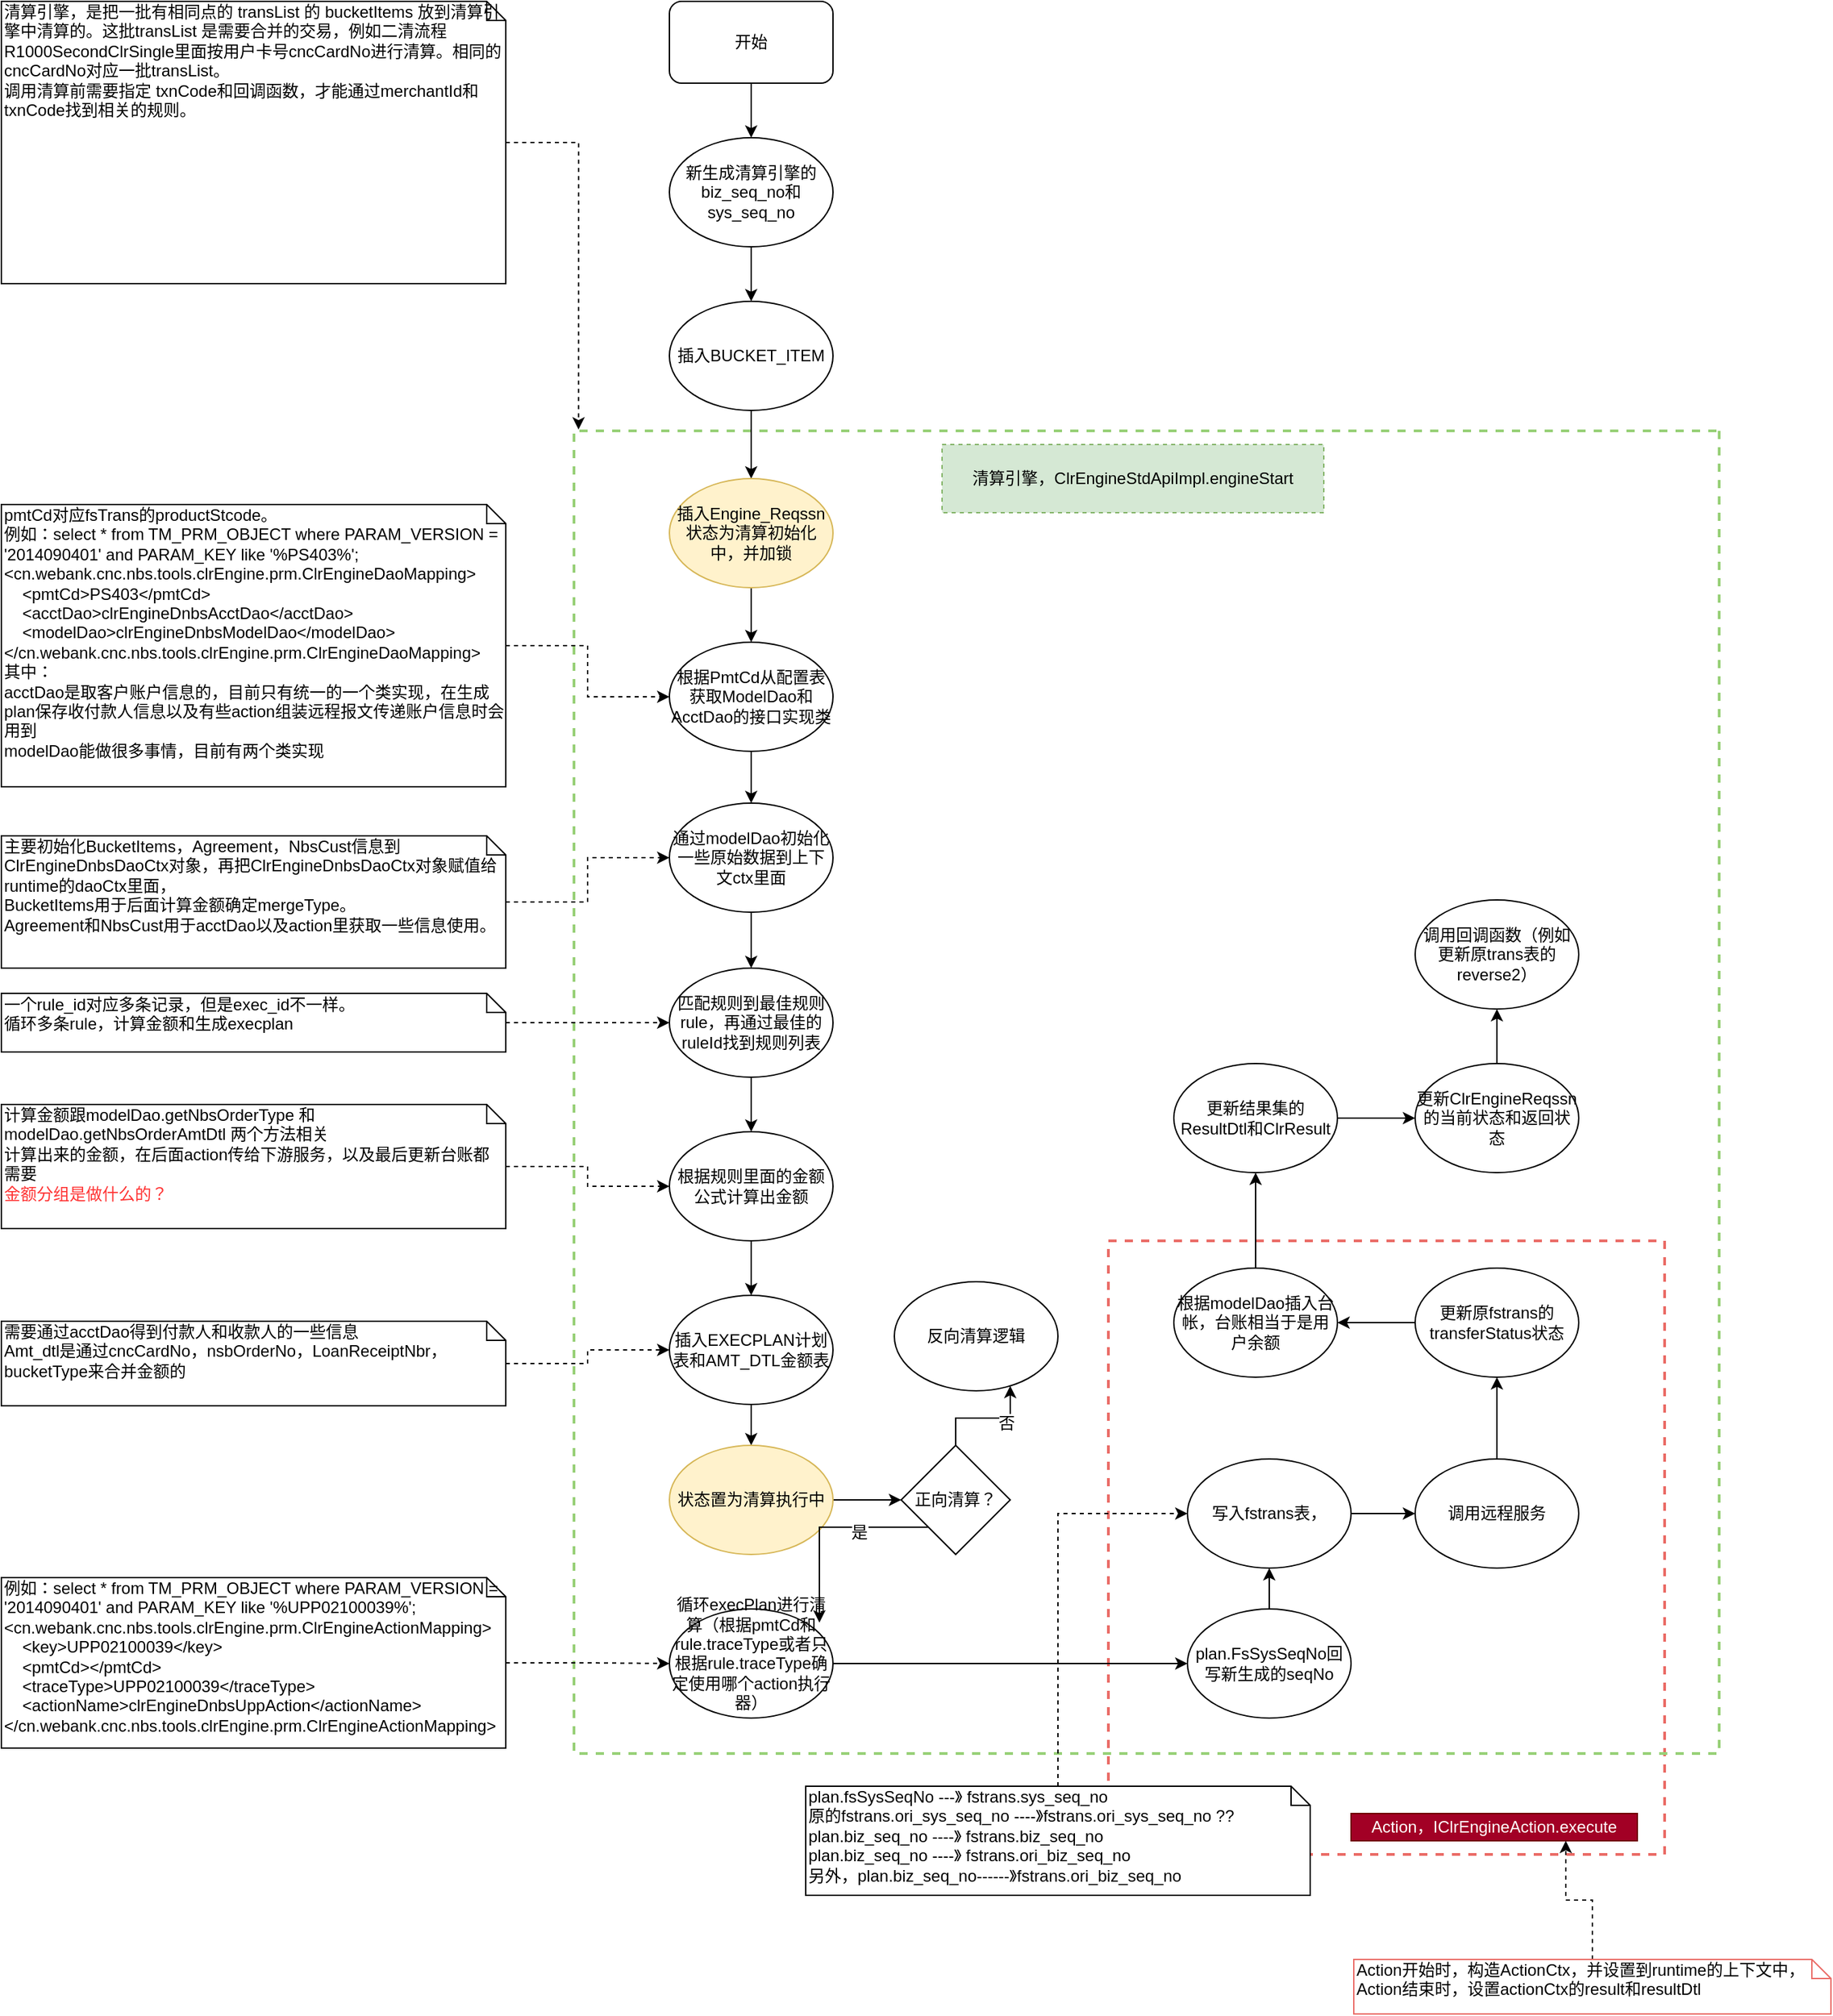 <mxfile version="10.6.1" type="github"><diagram id="alFJYCYSJjcQ0Y1QCdCz" name="ç¬¬ 1 é¡µ"><mxGraphModel dx="2220" dy="770" grid="1" gridSize="10" guides="1" tooltips="1" connect="1" arrows="1" fold="1" page="1" pageScale="1" pageWidth="827" pageHeight="1169" math="0" shadow="0"><root><mxCell id="0"/><mxCell id="1" parent="0"/><mxCell id="IjZQBaDqgQylDI38y9SU-66" value="" style="rounded=0;whiteSpace=wrap;html=1;dashed=1;fillColor=none;direction=south;strokeColor=#EA6B66;strokeWidth=2;" parent="1" vertex="1"><mxGeometry x="602" y="920" width="408" height="450" as="geometry"/></mxCell><mxCell id="IjZQBaDqgQylDI38y9SU-50" value="" style="rounded=0;whiteSpace=wrap;html=1;dashed=1;fillColor=none;direction=south;strokeColor=#97D077;strokeWidth=2;" parent="1" vertex="1"><mxGeometry x="210" y="326" width="840" height="970" as="geometry"/></mxCell><mxCell id="IjZQBaDqgQylDI38y9SU-12" value="" style="edgeStyle=orthogonalEdgeStyle;rounded=0;orthogonalLoop=1;jettySize=auto;html=1;" parent="1" source="IjZQBaDqgQylDI38y9SU-1" target="IjZQBaDqgQylDI38y9SU-11" edge="1"><mxGeometry relative="1" as="geometry"/></mxCell><mxCell id="IjZQBaDqgQylDI38y9SU-1" value="开始" style="rounded=1;whiteSpace=wrap;html=1;" parent="1" vertex="1"><mxGeometry x="280" y="11" width="120" height="60" as="geometry"/></mxCell><mxCell id="IjZQBaDqgQylDI38y9SU-9" value="" style="edgeStyle=orthogonalEdgeStyle;rounded=0;orthogonalLoop=1;jettySize=auto;html=1;" parent="1" source="IjZQBaDqgQylDI38y9SU-2" target="IjZQBaDqgQylDI38y9SU-3" edge="1"><mxGeometry relative="1" as="geometry"/></mxCell><mxCell id="IjZQBaDqgQylDI38y9SU-2" value="插入BUCKET_ITEM" style="ellipse;whiteSpace=wrap;html=1;" parent="1" vertex="1"><mxGeometry x="280" y="231" width="120" height="80" as="geometry"/></mxCell><mxCell id="IjZQBaDqgQylDI38y9SU-10" value="" style="edgeStyle=orthogonalEdgeStyle;rounded=0;orthogonalLoop=1;jettySize=auto;html=1;" parent="1" source="IjZQBaDqgQylDI38y9SU-3" target="IjZQBaDqgQylDI38y9SU-4" edge="1"><mxGeometry relative="1" as="geometry"/></mxCell><mxCell id="IjZQBaDqgQylDI38y9SU-3" value="&lt;div&gt;插入Engine_Reqssn&lt;/div&gt;&lt;div&gt;状态为清算初始化中，并加锁&lt;/div&gt;" style="ellipse;whiteSpace=wrap;html=1;fillColor=#fff2cc;strokeColor=#d6b656;" parent="1" vertex="1"><mxGeometry x="280" y="361" width="120" height="80" as="geometry"/></mxCell><mxCell id="IjZQBaDqgQylDI38y9SU-15" value="" style="edgeStyle=orthogonalEdgeStyle;rounded=0;orthogonalLoop=1;jettySize=auto;html=1;" parent="1" source="IjZQBaDqgQylDI38y9SU-4" target="IjZQBaDqgQylDI38y9SU-14" edge="1"><mxGeometry relative="1" as="geometry"/></mxCell><mxCell id="IjZQBaDqgQylDI38y9SU-4" value="根据PmtCd从配置表获取ModelDao和AcctDao的接口实现类" style="ellipse;whiteSpace=wrap;html=1;" parent="1" vertex="1"><mxGeometry x="280" y="481" width="120" height="80" as="geometry"/></mxCell><mxCell id="IjZQBaDqgQylDI38y9SU-7" value="" style="edgeStyle=orthogonalEdgeStyle;rounded=0;orthogonalLoop=1;jettySize=auto;html=1;entryX=0;entryY=0.5;entryDx=0;entryDy=0;dashed=1;" parent="1" source="IjZQBaDqgQylDI38y9SU-5" target="IjZQBaDqgQylDI38y9SU-4" edge="1"><mxGeometry relative="1" as="geometry"><mxPoint x="240" y="521" as="targetPoint"/></mxGeometry></mxCell><mxCell id="IjZQBaDqgQylDI38y9SU-5" value="pmtCd对应fsTrans的productStcode。&lt;br&gt;例如：select * from TM_PRM_OBJECT where PARAM_VERSION = '2014090401' and PARAM_KEY like '%PS403%';&lt;br&gt;&amp;lt;cn.webank.cnc.nbs.tools.clrEngine.prm.ClrEngineDaoMapping&amp;gt;&lt;br&gt;&amp;nbsp;&amp;nbsp;&amp;nbsp; &amp;lt;pmtCd&amp;gt;PS403&amp;lt;/pmtCd&amp;gt;&lt;br&gt;&amp;nbsp;&amp;nbsp;&amp;nbsp; &amp;lt;acctDao&amp;gt;clrEngineDnbsAcctDao&amp;lt;/acctDao&amp;gt;&lt;br&gt;&amp;nbsp;&amp;nbsp;&amp;nbsp; &amp;lt;modelDao&amp;gt;clrEngineDnbsModelDao&amp;lt;/modelDao&amp;gt;&lt;br&gt;&lt;div&gt;&amp;lt;/cn.webank.cnc.nbs.tools.clrEngine.prm.ClrEngineDaoMapping&amp;gt;&lt;/div&gt;&lt;div&gt;其中：&lt;/div&gt;&lt;div&gt;acctDao是取客户账户信息的，目前只有统一的一个类实现，在生成plan保存收付款人信息以及有些action组装远程报文传递账户信息时会用到&lt;/div&gt;&lt;div&gt;modelDao能做很多事情，目前有两个类实现&lt;br&gt;&lt;/div&gt;" style="shape=note;whiteSpace=wrap;html=1;size=14;verticalAlign=top;align=left;spacingTop=-6;" parent="1" vertex="1"><mxGeometry x="-210" y="380" width="370" height="207" as="geometry"/></mxCell><mxCell id="IjZQBaDqgQylDI38y9SU-13" value="" style="edgeStyle=orthogonalEdgeStyle;rounded=0;orthogonalLoop=1;jettySize=auto;html=1;" parent="1" source="IjZQBaDqgQylDI38y9SU-11" target="IjZQBaDqgQylDI38y9SU-2" edge="1"><mxGeometry relative="1" as="geometry"/></mxCell><mxCell id="IjZQBaDqgQylDI38y9SU-11" value="新生成清算引擎的biz_seq_no和sys_seq_no" style="ellipse;whiteSpace=wrap;html=1;" parent="1" vertex="1"><mxGeometry x="280" y="111" width="120" height="80" as="geometry"/></mxCell><mxCell id="IjZQBaDqgQylDI38y9SU-18" value="" style="edgeStyle=orthogonalEdgeStyle;rounded=0;orthogonalLoop=1;jettySize=auto;html=1;" parent="1" source="IjZQBaDqgQylDI38y9SU-14" target="IjZQBaDqgQylDI38y9SU-17" edge="1"><mxGeometry relative="1" as="geometry"/></mxCell><mxCell id="IjZQBaDqgQylDI38y9SU-14" value="通过modelDao初始化一些原始数据到上下文ctx里面" style="ellipse;whiteSpace=wrap;html=1;" parent="1" vertex="1"><mxGeometry x="280" y="599" width="120" height="80" as="geometry"/></mxCell><mxCell id="IjZQBaDqgQylDI38y9SU-21" value="" style="edgeStyle=orthogonalEdgeStyle;rounded=0;orthogonalLoop=1;jettySize=auto;html=1;" parent="1" source="IjZQBaDqgQylDI38y9SU-17" target="IjZQBaDqgQylDI38y9SU-19" edge="1"><mxGeometry relative="1" as="geometry"/></mxCell><mxCell id="IjZQBaDqgQylDI38y9SU-17" value="匹配规则到最佳规则rule，再通过最佳的ruleId找到规则列表" style="ellipse;whiteSpace=wrap;html=1;" parent="1" vertex="1"><mxGeometry x="280" y="720" width="120" height="80" as="geometry"/></mxCell><mxCell id="IjZQBaDqgQylDI38y9SU-22" value="" style="edgeStyle=orthogonalEdgeStyle;rounded=0;orthogonalLoop=1;jettySize=auto;html=1;" parent="1" source="IjZQBaDqgQylDI38y9SU-19" target="IjZQBaDqgQylDI38y9SU-20" edge="1"><mxGeometry relative="1" as="geometry"/></mxCell><mxCell id="IjZQBaDqgQylDI38y9SU-19" value="根据规则里面的金额公式计算出金额" style="ellipse;whiteSpace=wrap;html=1;" parent="1" vertex="1"><mxGeometry x="280" y="840" width="120" height="80" as="geometry"/></mxCell><mxCell id="IjZQBaDqgQylDI38y9SU-24" value="" style="edgeStyle=orthogonalEdgeStyle;rounded=0;orthogonalLoop=1;jettySize=auto;html=1;" parent="1" source="IjZQBaDqgQylDI38y9SU-20" target="IjZQBaDqgQylDI38y9SU-23" edge="1"><mxGeometry relative="1" as="geometry"/></mxCell><mxCell id="IjZQBaDqgQylDI38y9SU-20" value="插入EXECPLAN计划表和AMT_DTL金额表" style="ellipse;whiteSpace=wrap;html=1;" parent="1" vertex="1"><mxGeometry x="280" y="960" width="120" height="80" as="geometry"/></mxCell><mxCell id="IjZQBaDqgQylDI38y9SU-56" value="" style="edgeStyle=orthogonalEdgeStyle;rounded=0;orthogonalLoop=1;jettySize=auto;html=1;" parent="1" source="IjZQBaDqgQylDI38y9SU-23" target="IjZQBaDqgQylDI38y9SU-55" edge="1"><mxGeometry relative="1" as="geometry"/></mxCell><mxCell id="IjZQBaDqgQylDI38y9SU-23" value="状态置为清算执行中" style="ellipse;whiteSpace=wrap;html=1;fillColor=#fff2cc;strokeColor=#d6b656;" parent="1" vertex="1"><mxGeometry x="280" y="1070" width="120" height="80" as="geometry"/></mxCell><mxCell id="IjZQBaDqgQylDI38y9SU-35" value="" style="edgeStyle=orthogonalEdgeStyle;rounded=0;orthogonalLoop=1;jettySize=auto;html=1;" parent="1" source="IjZQBaDqgQylDI38y9SU-25" target="IjZQBaDqgQylDI38y9SU-30" edge="1"><mxGeometry relative="1" as="geometry"/></mxCell><mxCell id="IjZQBaDqgQylDI38y9SU-25" value="&lt;div&gt;循环execPlan进行清算（根据pmtCd和rule.traceType或者只根据rule.traceType确定使用哪个action执行器）&lt;br&gt;&lt;/div&gt;&lt;div&gt;&lt;br&gt;&lt;/div&gt;" style="ellipse;whiteSpace=wrap;html=1;" parent="1" vertex="1"><mxGeometry x="280" y="1190" width="120" height="80" as="geometry"/></mxCell><mxCell id="IjZQBaDqgQylDI38y9SU-29" value="" style="edgeStyle=orthogonalEdgeStyle;rounded=0;orthogonalLoop=1;jettySize=auto;html=1;dashed=1;" parent="1" source="IjZQBaDqgQylDI38y9SU-28" target="IjZQBaDqgQylDI38y9SU-25" edge="1"><mxGeometry relative="1" as="geometry"/></mxCell><mxCell id="IjZQBaDqgQylDI38y9SU-28" value="&lt;div&gt;例如：select * from TM_PRM_OBJECT where PARAM_VERSION = '2014090401' and PARAM_KEY like '%UPP02100039%';&lt;/div&gt;&amp;lt;cn.webank.cnc.nbs.tools.clrEngine.prm.ClrEngineActionMapping&amp;gt;&lt;br&gt;&amp;nbsp;&amp;nbsp;&amp;nbsp; &amp;lt;key&amp;gt;UPP02100039&amp;lt;/key&amp;gt;&lt;br&gt;&amp;nbsp;&amp;nbsp;&amp;nbsp; &amp;lt;pmtCd&amp;gt;&amp;lt;/pmtCd&amp;gt;&lt;br&gt;&amp;nbsp;&amp;nbsp;&amp;nbsp; &amp;lt;traceType&amp;gt;UPP02100039&amp;lt;/traceType&amp;gt;&lt;br&gt;&amp;nbsp;&amp;nbsp;&amp;nbsp; &amp;lt;actionName&amp;gt;clrEngineDnbsUppAction&amp;lt;/actionName&amp;gt;&lt;br&gt;&amp;lt;/cn.webank.cnc.nbs.tools.clrEngine.prm.ClrEngineActionMapping&amp;gt;" style="shape=note;whiteSpace=wrap;html=1;size=14;verticalAlign=top;align=left;spacingTop=-6;" parent="1" vertex="1"><mxGeometry x="-210" y="1167" width="370" height="125" as="geometry"/></mxCell><mxCell id="IjZQBaDqgQylDI38y9SU-32" value="" style="edgeStyle=orthogonalEdgeStyle;rounded=0;orthogonalLoop=1;jettySize=auto;html=1;" parent="1" source="IjZQBaDqgQylDI38y9SU-30" target="IjZQBaDqgQylDI38y9SU-31" edge="1"><mxGeometry relative="1" as="geometry"/></mxCell><mxCell id="IjZQBaDqgQylDI38y9SU-30" value="plan.FsSysSeqNo回写新生成的seqNo" style="ellipse;whiteSpace=wrap;html=1;" parent="1" vertex="1"><mxGeometry x="660" y="1190" width="120" height="80" as="geometry"/></mxCell><mxCell id="IjZQBaDqgQylDI38y9SU-37" value="" style="edgeStyle=orthogonalEdgeStyle;rounded=0;orthogonalLoop=1;jettySize=auto;html=1;" parent="1" source="IjZQBaDqgQylDI38y9SU-31" target="IjZQBaDqgQylDI38y9SU-36" edge="1"><mxGeometry relative="1" as="geometry"/></mxCell><mxCell id="IjZQBaDqgQylDI38y9SU-31" value="写入fstrans表，" style="ellipse;whiteSpace=wrap;html=1;" parent="1" vertex="1"><mxGeometry x="660" y="1080" width="120" height="80" as="geometry"/></mxCell><mxCell id="IjZQBaDqgQylDI38y9SU-34" value="" style="edgeStyle=orthogonalEdgeStyle;rounded=0;orthogonalLoop=1;jettySize=auto;html=1;dashed=1;" parent="1" source="IjZQBaDqgQylDI38y9SU-33" target="IjZQBaDqgQylDI38y9SU-31" edge="1"><mxGeometry relative="1" as="geometry"><Array as="points"><mxPoint x="565" y="1120"/></Array></mxGeometry></mxCell><mxCell id="IjZQBaDqgQylDI38y9SU-33" value="&lt;div&gt;plan.fsSysSeqNo ---》 fstrans.sys_seq_no&lt;/div&gt;&lt;div&gt;原的fstrans.ori_sys_seq_no ----》fstrans.ori_sys_seq_no ??&lt;br&gt;&lt;/div&gt;&lt;div&gt;plan.biz_seq_no ----》 fstrans.biz_seq_no&lt;/div&gt;&lt;div&gt;plan.biz_seq_no ----》 fstrans.ori_biz_seq_no&lt;/div&gt;&lt;div&gt;另外，plan.biz_seq_no------》fstrans.ori_biz_seq_no&lt;br&gt;&lt;/div&gt;" style="shape=note;whiteSpace=wrap;html=1;size=14;verticalAlign=top;align=left;spacingTop=-6;" parent="1" vertex="1"><mxGeometry x="380" y="1320" width="370" height="80" as="geometry"/></mxCell><mxCell id="IjZQBaDqgQylDI38y9SU-39" value="" style="edgeStyle=orthogonalEdgeStyle;rounded=0;orthogonalLoop=1;jettySize=auto;html=1;" parent="1" source="IjZQBaDqgQylDI38y9SU-36" target="IjZQBaDqgQylDI38y9SU-38" edge="1"><mxGeometry relative="1" as="geometry"/></mxCell><mxCell id="IjZQBaDqgQylDI38y9SU-36" value="调用远程服务" style="ellipse;whiteSpace=wrap;html=1;" parent="1" vertex="1"><mxGeometry x="827" y="1080" width="120" height="80" as="geometry"/></mxCell><mxCell id="IjZQBaDqgQylDI38y9SU-44" value="" style="edgeStyle=orthogonalEdgeStyle;rounded=0;orthogonalLoop=1;jettySize=auto;html=1;" parent="1" source="IjZQBaDqgQylDI38y9SU-38" target="IjZQBaDqgQylDI38y9SU-40" edge="1"><mxGeometry relative="1" as="geometry"/></mxCell><mxCell id="IjZQBaDqgQylDI38y9SU-38" value="更新原fstrans的transferStatus状态" style="ellipse;whiteSpace=wrap;html=1;" parent="1" vertex="1"><mxGeometry x="827" y="940" width="120" height="80" as="geometry"/></mxCell><mxCell id="IjZQBaDqgQylDI38y9SU-53" value="" style="edgeStyle=orthogonalEdgeStyle;rounded=0;orthogonalLoop=1;jettySize=auto;html=1;" parent="1" source="IjZQBaDqgQylDI38y9SU-40" target="IjZQBaDqgQylDI38y9SU-52" edge="1"><mxGeometry relative="1" as="geometry"/></mxCell><mxCell id="IjZQBaDqgQylDI38y9SU-40" value="根据modelDao插入台帐，台账相当于是用户余额" style="ellipse;whiteSpace=wrap;html=1;" parent="1" vertex="1"><mxGeometry x="650" y="940" width="120" height="80" as="geometry"/></mxCell><mxCell id="IjZQBaDqgQylDI38y9SU-43" value="" style="edgeStyle=orthogonalEdgeStyle;rounded=0;orthogonalLoop=1;jettySize=auto;html=1;dashed=1;" parent="1" source="IjZQBaDqgQylDI38y9SU-41" target="IjZQBaDqgQylDI38y9SU-19" edge="1"><mxGeometry relative="1" as="geometry"><mxPoint x="220" y="872.5" as="targetPoint"/></mxGeometry></mxCell><mxCell id="IjZQBaDqgQylDI38y9SU-41" value="计算金额跟modelDao.getNbsOrderType 和modelDao.getNbsOrderAmtDtl 两个方法相关&lt;br&gt;计算出来的金额，在后面action传给下游服务，以及最后更新台账都需要&lt;br&gt;&lt;font color=&quot;#FF3333&quot;&gt;金额分组是做什么的？&lt;/font&gt;" style="shape=note;whiteSpace=wrap;html=1;size=14;verticalAlign=top;align=left;spacingTop=-6;" parent="1" vertex="1"><mxGeometry x="-210" y="820" width="370" height="91" as="geometry"/></mxCell><mxCell id="IjZQBaDqgQylDI38y9SU-48" value="" style="edgeStyle=orthogonalEdgeStyle;rounded=0;orthogonalLoop=1;jettySize=auto;html=1;" parent="1" source="IjZQBaDqgQylDI38y9SU-45" target="IjZQBaDqgQylDI38y9SU-47" edge="1"><mxGeometry relative="1" as="geometry"/></mxCell><mxCell id="IjZQBaDqgQylDI38y9SU-45" value="&lt;div&gt;更新ClrEngineReqssn的当前状态和返回状态&lt;/div&gt;" style="ellipse;whiteSpace=wrap;html=1;" parent="1" vertex="1"><mxGeometry x="827" y="790" width="120" height="80" as="geometry"/></mxCell><mxCell id="IjZQBaDqgQylDI38y9SU-47" value="调用回调函数（例如更新原trans表的reverse2）" style="ellipse;whiteSpace=wrap;html=1;" parent="1" vertex="1"><mxGeometry x="827" y="670" width="120" height="80" as="geometry"/></mxCell><mxCell id="IjZQBaDqgQylDI38y9SU-51" value="&lt;div&gt;清算引擎，ClrEngineStdApiImpl.engineStart&lt;/div&gt;" style="text;html=1;strokeColor=#82b366;fillColor=#d5e8d4;align=center;verticalAlign=middle;whiteSpace=wrap;rounded=0;dashed=1;" parent="1" vertex="1"><mxGeometry x="480" y="336" width="280" height="50" as="geometry"/></mxCell><mxCell id="IjZQBaDqgQylDI38y9SU-54" value="" style="edgeStyle=orthogonalEdgeStyle;rounded=0;orthogonalLoop=1;jettySize=auto;html=1;" parent="1" source="IjZQBaDqgQylDI38y9SU-52" target="IjZQBaDqgQylDI38y9SU-45" edge="1"><mxGeometry relative="1" as="geometry"/></mxCell><mxCell id="IjZQBaDqgQylDI38y9SU-52" value="更新结果集的ResultDtl和ClrResult" style="ellipse;whiteSpace=wrap;html=1;fillColor=none;" parent="1" vertex="1"><mxGeometry x="650" y="790" width="120" height="80" as="geometry"/></mxCell><mxCell id="IjZQBaDqgQylDI38y9SU-59" style="edgeStyle=orthogonalEdgeStyle;rounded=0;orthogonalLoop=1;jettySize=auto;html=1;exitX=0;exitY=1;exitDx=0;exitDy=0;entryX=0.917;entryY=0.125;entryDx=0;entryDy=0;entryPerimeter=0;" parent="1" source="IjZQBaDqgQylDI38y9SU-55" target="IjZQBaDqgQylDI38y9SU-25" edge="1"><mxGeometry relative="1" as="geometry"/></mxCell><mxCell id="IjZQBaDqgQylDI38y9SU-60" value="是" style="text;html=1;resizable=0;points=[];align=center;verticalAlign=middle;labelBackgroundColor=#ffffff;" parent="IjZQBaDqgQylDI38y9SU-59" vertex="1" connectable="0"><mxGeometry x="-0.32" y="4" relative="1" as="geometry"><mxPoint as="offset"/></mxGeometry></mxCell><mxCell id="IjZQBaDqgQylDI38y9SU-64" style="edgeStyle=orthogonalEdgeStyle;rounded=0;orthogonalLoop=1;jettySize=auto;html=1;exitX=0.5;exitY=0;exitDx=0;exitDy=0;" parent="1" source="IjZQBaDqgQylDI38y9SU-55" target="IjZQBaDqgQylDI38y9SU-61" edge="1"><mxGeometry relative="1" as="geometry"><Array as="points"><mxPoint x="490" y="1050"/><mxPoint x="530" y="1050"/></Array></mxGeometry></mxCell><mxCell id="IjZQBaDqgQylDI38y9SU-65" value="否" style="text;html=1;resizable=0;points=[];align=center;verticalAlign=middle;labelBackgroundColor=#ffffff;" parent="IjZQBaDqgQylDI38y9SU-64" vertex="1" connectable="0"><mxGeometry x="0.363" y="-4" relative="1" as="geometry"><mxPoint as="offset"/></mxGeometry></mxCell><mxCell id="IjZQBaDqgQylDI38y9SU-55" value="正向清算？" style="rhombus;whiteSpace=wrap;html=1;fillColor=none;" parent="1" vertex="1"><mxGeometry x="450" y="1070" width="80" height="80" as="geometry"/></mxCell><mxCell id="IjZQBaDqgQylDI38y9SU-61" value="反向清算逻辑" style="ellipse;whiteSpace=wrap;html=1;fillColor=none;" parent="1" vertex="1"><mxGeometry x="445" y="950" width="120" height="80" as="geometry"/></mxCell><mxCell id="IjZQBaDqgQylDI38y9SU-67" value="Action，IClrEngineAction.execute" style="text;html=1;strokeColor=#6F0000;fillColor=#a20025;align=center;verticalAlign=middle;whiteSpace=wrap;rounded=0;fontColor=#ffffff;" parent="1" vertex="1"><mxGeometry x="780" y="1340" width="210" height="20" as="geometry"/></mxCell><mxCell id="IjZQBaDqgQylDI38y9SU-70" value="" style="edgeStyle=orthogonalEdgeStyle;rounded=0;orthogonalLoop=1;jettySize=auto;html=1;dashed=1;entryX=0.75;entryY=1;entryDx=0;entryDy=0;" parent="1" source="IjZQBaDqgQylDI38y9SU-68" target="IjZQBaDqgQylDI38y9SU-67" edge="1"><mxGeometry relative="1" as="geometry"><mxPoint x="965" y="1380" as="targetPoint"/></mxGeometry></mxCell><mxCell id="IjZQBaDqgQylDI38y9SU-68" value="&lt;div&gt;Action开始时，构造ActionCtx，并设置到runtime的上下文中，&lt;/div&gt;&lt;div&gt;Action结束时，设置actionCtx的result和resultDtl&lt;/div&gt;" style="shape=note;whiteSpace=wrap;html=1;size=14;verticalAlign=top;align=left;spacingTop=-6;strokeColor=#EA6B66;" parent="1" vertex="1"><mxGeometry x="782" y="1447" width="350" height="40" as="geometry"/></mxCell><mxCell id="IjZQBaDqgQylDI38y9SU-72" value="" style="edgeStyle=orthogonalEdgeStyle;rounded=0;orthogonalLoop=1;jettySize=auto;html=1;dashed=1;" parent="1" source="IjZQBaDqgQylDI38y9SU-71" target="IjZQBaDqgQylDI38y9SU-14" edge="1"><mxGeometry relative="1" as="geometry"/></mxCell><mxCell id="IjZQBaDqgQylDI38y9SU-71" value="&lt;div&gt;主要初始化BucketItems，Agreement，NbsCust信息到ClrEngineDnbsDaoCtx对象，再把ClrEngineDnbsDaoCtx对象赋值给runtime的daoCtx里面，&lt;/div&gt;&lt;div&gt;BucketItems用于后面计算金额确定mergeType。&lt;/div&gt;&lt;div&gt;Agreement和NbsCust用于acctDao以及action里获取一些信息使用。&lt;/div&gt;" style="shape=note;whiteSpace=wrap;html=1;size=14;verticalAlign=top;align=left;spacingTop=-6;" parent="1" vertex="1"><mxGeometry x="-210" y="623" width="370" height="97" as="geometry"/></mxCell><mxCell id="IjZQBaDqgQylDI38y9SU-74" value="" style="edgeStyle=orthogonalEdgeStyle;rounded=0;orthogonalLoop=1;jettySize=auto;html=1;dashed=1;" parent="1" source="IjZQBaDqgQylDI38y9SU-73" target="IjZQBaDqgQylDI38y9SU-20" edge="1"><mxGeometry relative="1" as="geometry"/></mxCell><mxCell id="IjZQBaDqgQylDI38y9SU-73" value="需要通过acctDao得到付款人和收款人的一些信息&lt;br&gt;Amt_dtl是通过cncCardNo，nsbOrderNo，LoanReceiptNbr，bucketType来合并金额的" style="shape=note;whiteSpace=wrap;html=1;size=14;verticalAlign=top;align=left;spacingTop=-6;" parent="1" vertex="1"><mxGeometry x="-210" y="979" width="370" height="62" as="geometry"/></mxCell><mxCell id="ThCQpI8UFxFsNZAiHdKw-4" value="" style="edgeStyle=orthogonalEdgeStyle;rounded=0;orthogonalLoop=1;jettySize=auto;html=1;dashed=1;" edge="1" parent="1" source="IjZQBaDqgQylDI38y9SU-75" target="IjZQBaDqgQylDI38y9SU-17"><mxGeometry relative="1" as="geometry"/></mxCell><mxCell id="IjZQBaDqgQylDI38y9SU-75" value="一个rule_id对应多条记录，但是exec_id不一样。&lt;br&gt;循环多条rule，计算金额和生成execplan" style="shape=note;whiteSpace=wrap;html=1;size=14;verticalAlign=top;align=left;spacingTop=-6;" parent="1" vertex="1"><mxGeometry x="-210" y="738.5" width="370" height="43" as="geometry"/></mxCell><mxCell id="ThCQpI8UFxFsNZAiHdKw-3" value="" style="edgeStyle=orthogonalEdgeStyle;rounded=0;orthogonalLoop=1;jettySize=auto;html=1;entryX=-0.001;entryY=0.996;entryDx=0;entryDy=0;entryPerimeter=0;dashed=1;" edge="1" parent="1" source="ThCQpI8UFxFsNZAiHdKw-1" target="IjZQBaDqgQylDI38y9SU-50"><mxGeometry relative="1" as="geometry"><mxPoint x="-25" y="298" as="targetPoint"/></mxGeometry></mxCell><mxCell id="ThCQpI8UFxFsNZAiHdKw-1" value="&lt;div&gt;清算引擎，是把一批有相同点的 transList 的 bucketItems 放到清算引擎中清算的。这批transList 是需要合并的交易，例如二清流程R1000SecondClrSingle里面按用户卡号cncCardNo进行清算。相同的cncCardNo对应一批transList。&lt;/div&gt;&lt;div&gt;调用清算前需要指定 txnCode和回调函数，才能通过merchantId和txnCode找到相关的规则。&lt;br&gt;&lt;br&gt;&lt;/div&gt;" style="shape=note;whiteSpace=wrap;html=1;size=14;verticalAlign=top;align=left;spacingTop=-6;" vertex="1" parent="1"><mxGeometry x="-210" y="11" width="370" height="207" as="geometry"/></mxCell></root></mxGraphModel></diagram></mxfile>